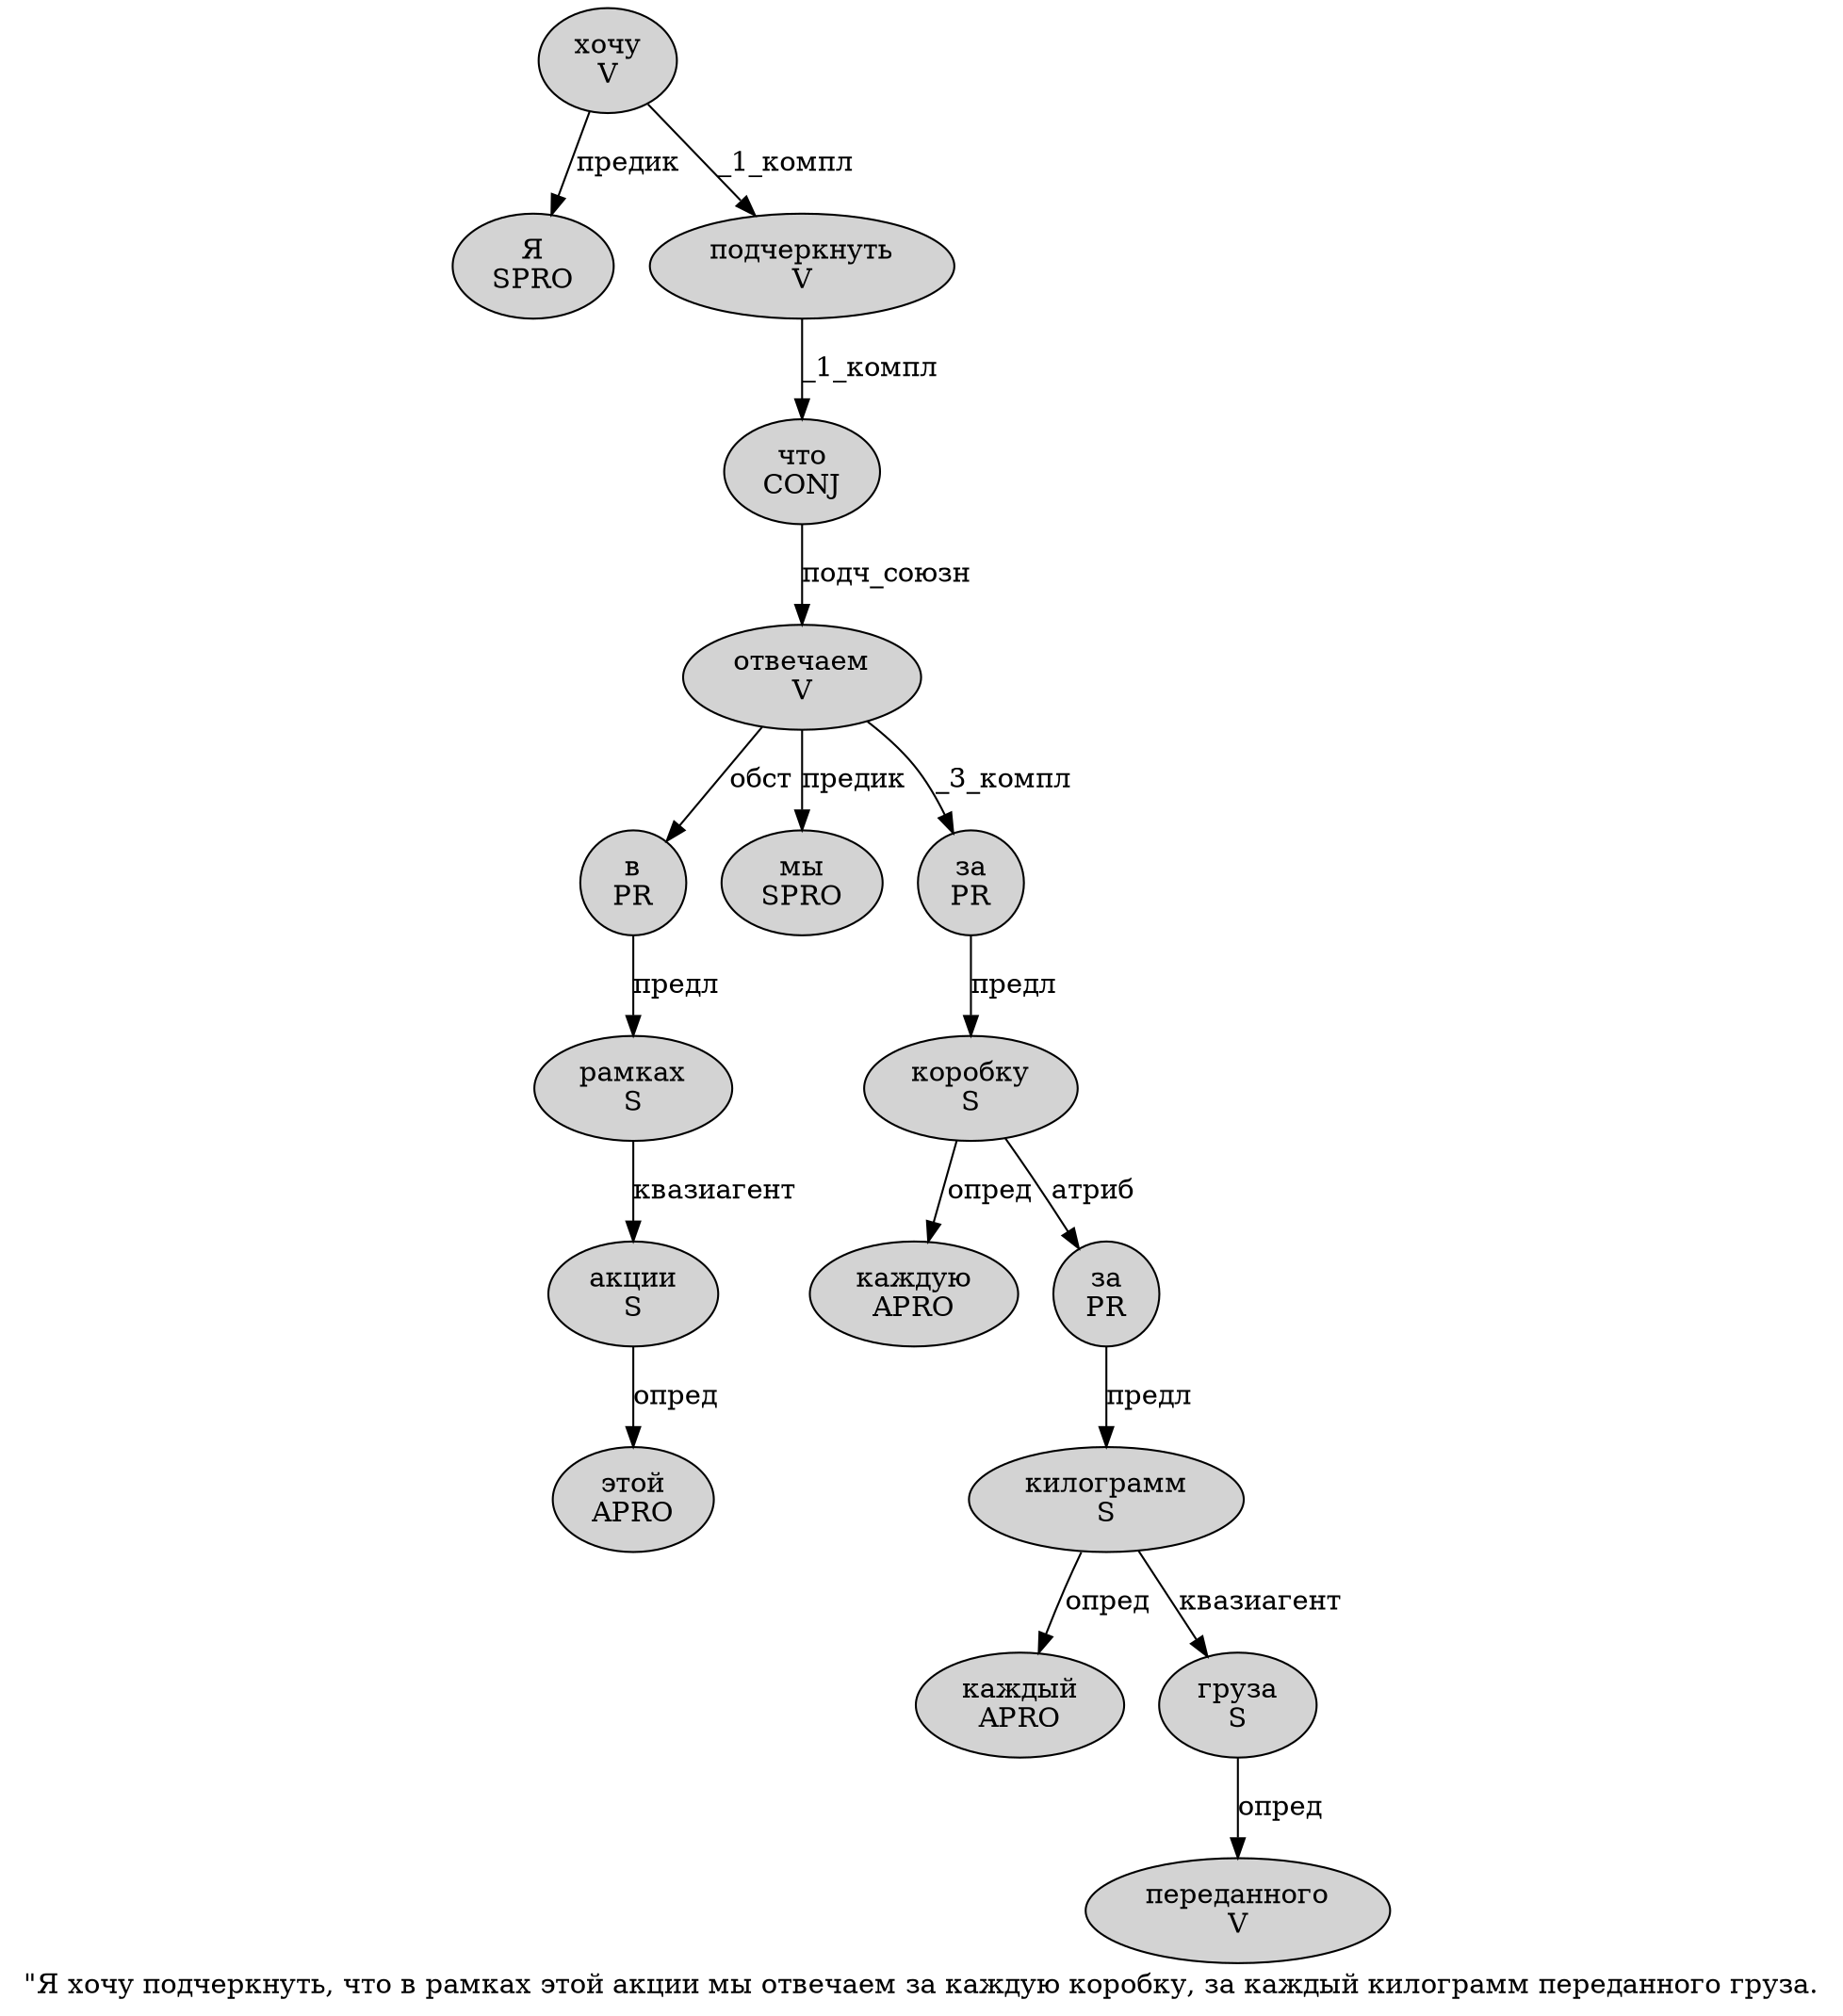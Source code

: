 digraph SENTENCE_701 {
	graph [label="\"Я хочу подчеркнуть, что в рамках этой акции мы отвечаем за каждую коробку, за каждый килограмм переданного груза."]
	node [style=filled]
		1 [label="Я
SPRO" color="" fillcolor=lightgray penwidth=1 shape=ellipse]
		2 [label="хочу
V" color="" fillcolor=lightgray penwidth=1 shape=ellipse]
		3 [label="подчеркнуть
V" color="" fillcolor=lightgray penwidth=1 shape=ellipse]
		5 [label="что
CONJ" color="" fillcolor=lightgray penwidth=1 shape=ellipse]
		6 [label="в
PR" color="" fillcolor=lightgray penwidth=1 shape=ellipse]
		7 [label="рамках
S" color="" fillcolor=lightgray penwidth=1 shape=ellipse]
		8 [label="этой
APRO" color="" fillcolor=lightgray penwidth=1 shape=ellipse]
		9 [label="акции
S" color="" fillcolor=lightgray penwidth=1 shape=ellipse]
		10 [label="мы
SPRO" color="" fillcolor=lightgray penwidth=1 shape=ellipse]
		11 [label="отвечаем
V" color="" fillcolor=lightgray penwidth=1 shape=ellipse]
		12 [label="за
PR" color="" fillcolor=lightgray penwidth=1 shape=ellipse]
		13 [label="каждую
APRO" color="" fillcolor=lightgray penwidth=1 shape=ellipse]
		14 [label="коробку
S" color="" fillcolor=lightgray penwidth=1 shape=ellipse]
		16 [label="за
PR" color="" fillcolor=lightgray penwidth=1 shape=ellipse]
		17 [label="каждый
APRO" color="" fillcolor=lightgray penwidth=1 shape=ellipse]
		18 [label="килограмм
S" color="" fillcolor=lightgray penwidth=1 shape=ellipse]
		19 [label="переданного
V" color="" fillcolor=lightgray penwidth=1 shape=ellipse]
		20 [label="груза
S" color="" fillcolor=lightgray penwidth=1 shape=ellipse]
			2 -> 1 [label="предик"]
			2 -> 3 [label="_1_компл"]
			6 -> 7 [label="предл"]
			9 -> 8 [label="опред"]
			5 -> 11 [label="подч_союзн"]
			12 -> 14 [label="предл"]
			14 -> 13 [label="опред"]
			14 -> 16 [label="атриб"]
			18 -> 17 [label="опред"]
			18 -> 20 [label="квазиагент"]
			11 -> 6 [label="обст"]
			11 -> 10 [label="предик"]
			11 -> 12 [label="_3_компл"]
			3 -> 5 [label="_1_компл"]
			7 -> 9 [label="квазиагент"]
			16 -> 18 [label="предл"]
			20 -> 19 [label="опред"]
}
